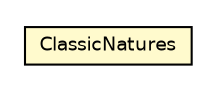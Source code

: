 #!/usr/local/bin/dot
#
# Class diagram 
# Generated by UMLGraph version 5.2 (http://www.umlgraph.org/)
#

digraph G {
	edge [fontname="Helvetica",fontsize=10,labelfontname="Helvetica",labelfontsize=10];
	node [fontname="Helvetica",fontsize=10,shape=plaintext];
	nodesep=0.25;
	ranksep=0.5;
	// org.jpokemon.pmapi.pokemon.nature.ClassicNatures
	c1156 [label=<<table title="org.jpokemon.pmapi.pokemon.nature.ClassicNatures" border="0" cellborder="1" cellspacing="0" cellpadding="2" port="p" bgcolor="lemonChiffon" href="./ClassicNatures.html">
		<tr><td><table border="0" cellspacing="0" cellpadding="1">
<tr><td align="center" balign="center"> ClassicNatures </td></tr>
		</table></td></tr>
		</table>>, fontname="Helvetica", fontcolor="black", fontsize=9.0];
}

